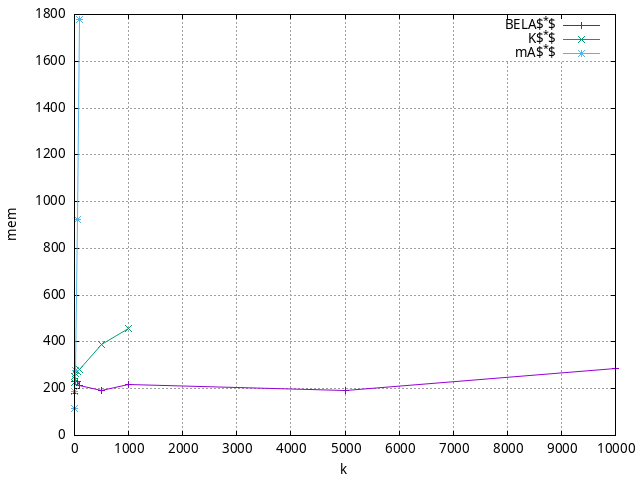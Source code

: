 #!/usr/bin/gnuplot
# -*- coding: utf-8 -*-
#
# results/maps/unit/20/random512-20.heuristic.unit.mem.gnuplot
#
# Started on 04/02/2024 19:56:24
# Author: Carlos Linares López
set grid
set xlabel "k"
set ylabel "mem"

set terminal png enhanced font "Ariel,10"
set output 'random512-20.heuristic.unit.mem.png'

plot "-" title "BELA$^*$"      with linesp, "-" title "K$^*$"      with linesp, "-" title "mA$^*$"      with linesp

	1 180.64
	5 230.0
	10 230.0
	50 229.4
	100 211.82
	500 192.84
	1000 217.58
	5000 194.24
	10000 287.28
end
	1 228.48
	5 252.6
	10 263.0
	50 273.69
	100 284.19
	500 389.05
	1000 457.43
end
	1 115.22
	5 187.59
	10 279.05
	50 921.65
	100 1779.79
end
